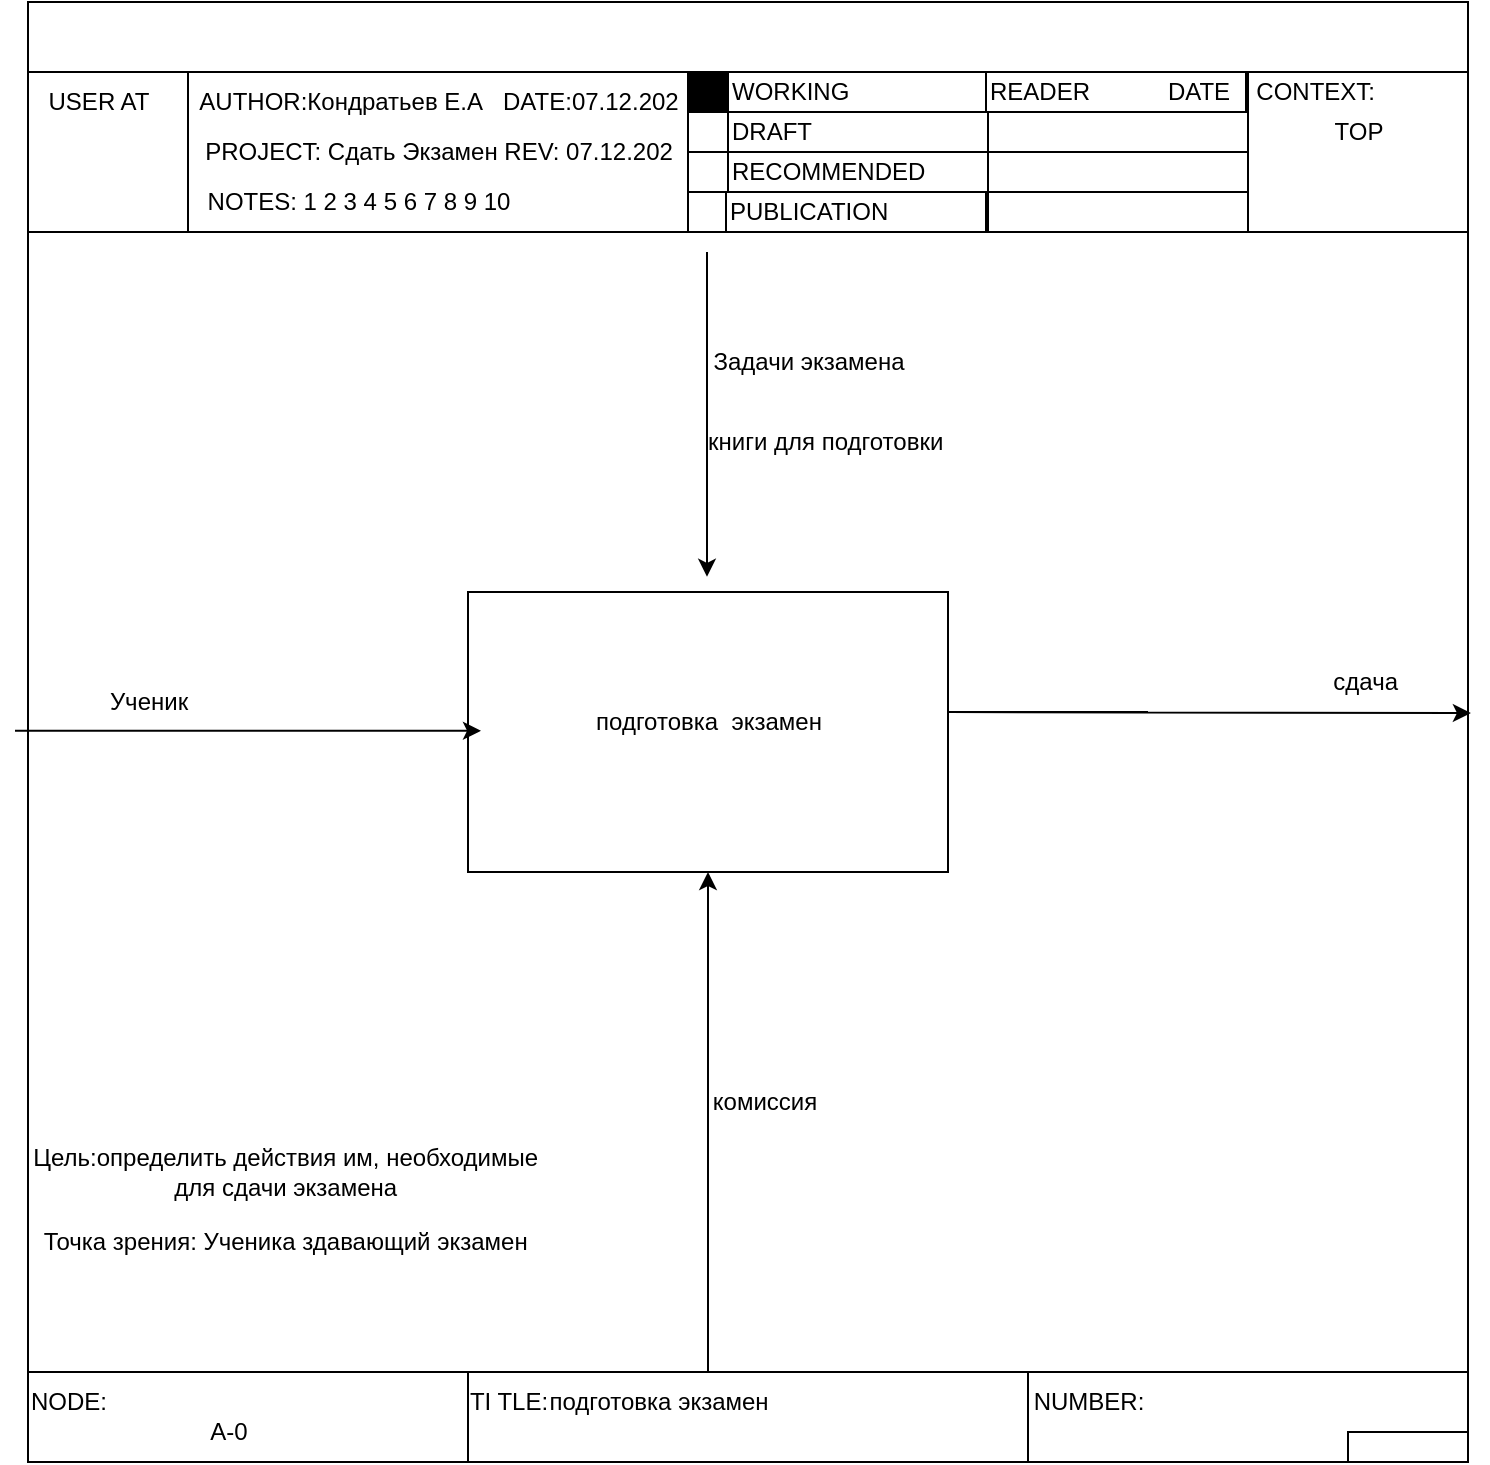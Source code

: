 <mxfile version="20.6.0" type="github" pages="2">
  <diagram id="HF_OiDbyZWDSJgENQruM" name="Страница 1">
    <mxGraphModel dx="1641" dy="2081" grid="1" gridSize="10" guides="1" tooltips="1" connect="1" arrows="1" fold="1" page="1" pageScale="1" pageWidth="827" pageHeight="1169" math="0" shadow="0">
      <root>
        <mxCell id="0" />
        <mxCell id="1" parent="0" />
        <mxCell id="kSz5MUQY_ljjsIC7Jj1d-1" value="" style="rounded=0;whiteSpace=wrap;html=1;" parent="1" vertex="1">
          <mxGeometry y="-35" width="720" height="730" as="geometry" />
        </mxCell>
        <mxCell id="kSz5MUQY_ljjsIC7Jj1d-2" value="" style="rounded=0;whiteSpace=wrap;html=1;" parent="1" vertex="1">
          <mxGeometry width="80" height="80" as="geometry" />
        </mxCell>
        <mxCell id="kSz5MUQY_ljjsIC7Jj1d-3" value="USER AT" style="text;html=1;align=center;verticalAlign=middle;resizable=0;points=[];autosize=1;strokeColor=none;fillColor=none;" parent="1" vertex="1">
          <mxGeometry width="70" height="30" as="geometry" />
        </mxCell>
        <mxCell id="kSz5MUQY_ljjsIC7Jj1d-4" value="" style="rounded=0;whiteSpace=wrap;html=1;" parent="1" vertex="1">
          <mxGeometry x="80" width="250" height="80" as="geometry" />
        </mxCell>
        <mxCell id="kSz5MUQY_ljjsIC7Jj1d-5" value="AUTHOR:Кондратьев Е.А&amp;nbsp; &amp;nbsp;DATE:07.12.202" style="text;html=1;align=center;verticalAlign=middle;resizable=0;points=[];autosize=1;strokeColor=none;fillColor=none;" parent="1" vertex="1">
          <mxGeometry x="70" width="270" height="30" as="geometry" />
        </mxCell>
        <mxCell id="kSz5MUQY_ljjsIC7Jj1d-6" value="PROJECT: Сдать Экзамен REV: 07.12.202" style="text;html=1;align=center;verticalAlign=middle;resizable=0;points=[];autosize=1;strokeColor=none;fillColor=none;" parent="1" vertex="1">
          <mxGeometry x="75" y="25" width="260" height="30" as="geometry" />
        </mxCell>
        <mxCell id="kSz5MUQY_ljjsIC7Jj1d-7" value="NOTES: 1 2 3 4 5 6 7 8 9 10" style="text;html=1;align=center;verticalAlign=middle;resizable=0;points=[];autosize=1;strokeColor=none;fillColor=none;" parent="1" vertex="1">
          <mxGeometry x="80" y="50" width="170" height="30" as="geometry" />
        </mxCell>
        <mxCell id="kSz5MUQY_ljjsIC7Jj1d-8" value="" style="rounded=0;whiteSpace=wrap;html=1;fillColor=#000000;" parent="1" vertex="1">
          <mxGeometry x="330" width="20" height="20" as="geometry" />
        </mxCell>
        <mxCell id="kSz5MUQY_ljjsIC7Jj1d-9" value="" style="rounded=0;whiteSpace=wrap;html=1;" parent="1" vertex="1">
          <mxGeometry x="330" y="20" width="20" height="20" as="geometry" />
        </mxCell>
        <mxCell id="kSz5MUQY_ljjsIC7Jj1d-10" value="" style="rounded=0;whiteSpace=wrap;html=1;" parent="1" vertex="1">
          <mxGeometry x="330" y="40" width="20" height="20" as="geometry" />
        </mxCell>
        <mxCell id="kSz5MUQY_ljjsIC7Jj1d-11" value="" style="rounded=0;whiteSpace=wrap;html=1;" parent="1" vertex="1">
          <mxGeometry x="330" y="60" width="20" height="20" as="geometry" />
        </mxCell>
        <mxCell id="kSz5MUQY_ljjsIC7Jj1d-13" value="DRAFT" style="rounded=0;whiteSpace=wrap;html=1;align=left;" parent="1" vertex="1">
          <mxGeometry x="350" y="20" width="130" height="20" as="geometry" />
        </mxCell>
        <mxCell id="kSz5MUQY_ljjsIC7Jj1d-14" value="RECOMMENDED" style="rounded=0;whiteSpace=wrap;html=1;align=left;" parent="1" vertex="1">
          <mxGeometry x="350" y="40" width="130" height="20" as="geometry" />
        </mxCell>
        <mxCell id="kSz5MUQY_ljjsIC7Jj1d-15" value="PUBLICATION" style="rounded=0;whiteSpace=wrap;html=1;align=left;" parent="1" vertex="1">
          <mxGeometry x="349" y="60" width="130" height="20" as="geometry" />
        </mxCell>
        <mxCell id="kSz5MUQY_ljjsIC7Jj1d-12" value="WORKING" style="rounded=0;whiteSpace=wrap;html=1;align=left;" parent="1" vertex="1">
          <mxGeometry x="350" width="130" height="20" as="geometry" />
        </mxCell>
        <mxCell id="kSz5MUQY_ljjsIC7Jj1d-18" value="" style="rounded=0;whiteSpace=wrap;html=1;" parent="1" vertex="1">
          <mxGeometry x="480" y="20" width="130" height="20" as="geometry" />
        </mxCell>
        <mxCell id="kSz5MUQY_ljjsIC7Jj1d-19" value="" style="rounded=0;whiteSpace=wrap;html=1;" parent="1" vertex="1">
          <mxGeometry x="480" y="40" width="130" height="20" as="geometry" />
        </mxCell>
        <mxCell id="kSz5MUQY_ljjsIC7Jj1d-20" value="" style="rounded=0;whiteSpace=wrap;html=1;" parent="1" vertex="1">
          <mxGeometry x="480" y="60" width="130" height="20" as="geometry" />
        </mxCell>
        <mxCell id="kSz5MUQY_ljjsIC7Jj1d-21" value="&lt;div style=&quot;&quot;&gt;&lt;span style=&quot;background-color: initial;&quot;&gt;READER&amp;nbsp;&lt;/span&gt;&lt;/div&gt;" style="rounded=0;whiteSpace=wrap;html=1;align=left;" parent="1" vertex="1">
          <mxGeometry x="479" width="130" height="20" as="geometry" />
        </mxCell>
        <mxCell id="kSz5MUQY_ljjsIC7Jj1d-22" value="DATE" style="text;html=1;align=center;verticalAlign=middle;resizable=0;points=[];autosize=1;strokeColor=none;fillColor=none;" parent="1" vertex="1">
          <mxGeometry x="560" y="-5" width="50" height="30" as="geometry" />
        </mxCell>
        <mxCell id="kSz5MUQY_ljjsIC7Jj1d-24" value="" style="rounded=0;whiteSpace=wrap;html=1;" parent="1" vertex="1">
          <mxGeometry x="610" width="110" height="80" as="geometry" />
        </mxCell>
        <mxCell id="kSz5MUQY_ljjsIC7Jj1d-25" value="CONTEXT:&amp;nbsp;" style="text;html=1;align=center;verticalAlign=middle;resizable=0;points=[];autosize=1;strokeColor=none;fillColor=none;" parent="1" vertex="1">
          <mxGeometry x="600" y="-5" width="90" height="30" as="geometry" />
        </mxCell>
        <mxCell id="kSz5MUQY_ljjsIC7Jj1d-26" value="TOP" style="text;html=1;align=center;verticalAlign=middle;resizable=0;points=[];autosize=1;strokeColor=none;fillColor=none;" parent="1" vertex="1">
          <mxGeometry x="640" y="15" width="50" height="30" as="geometry" />
        </mxCell>
        <mxCell id="kSz5MUQY_ljjsIC7Jj1d-28" value="" style="endArrow=classic;html=1;rounded=0;" parent="1" edge="1">
          <mxGeometry width="50" height="50" relative="1" as="geometry">
            <mxPoint x="339.5" y="90" as="sourcePoint" />
            <mxPoint x="339.5" y="252.4" as="targetPoint" />
          </mxGeometry>
        </mxCell>
        <mxCell id="kSz5MUQY_ljjsIC7Jj1d-29" value="" style="rounded=0;whiteSpace=wrap;html=1;" parent="1" vertex="1">
          <mxGeometry x="220" y="260" width="240" height="140" as="geometry" />
        </mxCell>
        <mxCell id="kSz5MUQY_ljjsIC7Jj1d-31" value="" style="endArrow=classic;html=1;rounded=0;" parent="1" edge="1">
          <mxGeometry width="50" height="50" relative="1" as="geometry">
            <mxPoint x="-6.5" y="329.41" as="sourcePoint" />
            <mxPoint x="226.5" y="329.41" as="targetPoint" />
          </mxGeometry>
        </mxCell>
        <mxCell id="kSz5MUQY_ljjsIC7Jj1d-32" value="" style="endArrow=classic;html=1;rounded=0;entryX=1.002;entryY=0.487;entryDx=0;entryDy=0;entryPerimeter=0;" parent="1" target="kSz5MUQY_ljjsIC7Jj1d-1" edge="1">
          <mxGeometry width="50" height="50" relative="1" as="geometry">
            <mxPoint x="560" y="320" as="sourcePoint" />
            <mxPoint x="680" y="290" as="targetPoint" />
            <Array as="points">
              <mxPoint x="460" y="320" />
            </Array>
          </mxGeometry>
        </mxCell>
        <mxCell id="UscRjl-F17IV3e_IvT2--1" value="" style="endArrow=classic;html=1;rounded=0;" parent="1" edge="1">
          <mxGeometry width="50" height="50" relative="1" as="geometry">
            <mxPoint x="340" y="650" as="sourcePoint" />
            <mxPoint x="340" y="400" as="targetPoint" />
          </mxGeometry>
        </mxCell>
        <mxCell id="UscRjl-F17IV3e_IvT2--3" value="" style="rounded=0;whiteSpace=wrap;html=1;" parent="1" vertex="1">
          <mxGeometry y="650" width="220" height="45" as="geometry" />
        </mxCell>
        <mxCell id="UscRjl-F17IV3e_IvT2--4" value="" style="rounded=0;whiteSpace=wrap;html=1;" parent="1" vertex="1">
          <mxGeometry x="220" y="650" width="280" height="45" as="geometry" />
        </mxCell>
        <mxCell id="UscRjl-F17IV3e_IvT2--5" value="" style="rounded=0;whiteSpace=wrap;html=1;" parent="1" vertex="1">
          <mxGeometry x="500" y="650" width="220" height="45" as="geometry" />
        </mxCell>
        <mxCell id="UscRjl-F17IV3e_IvT2--6" value="" style="rounded=0;whiteSpace=wrap;html=1;" parent="1" vertex="1">
          <mxGeometry x="660" y="680" width="60" height="15" as="geometry" />
        </mxCell>
        <mxCell id="UscRjl-F17IV3e_IvT2--7" value="NUMBER:" style="text;html=1;align=center;verticalAlign=middle;resizable=0;points=[];autosize=1;strokeColor=none;fillColor=none;" parent="1" vertex="1">
          <mxGeometry x="490" y="650" width="80" height="30" as="geometry" />
        </mxCell>
        <mxCell id="UscRjl-F17IV3e_IvT2--8" value="TI TLE:" style="text;html=1;align=center;verticalAlign=middle;resizable=0;points=[];autosize=1;strokeColor=none;fillColor=none;" parent="1" vertex="1">
          <mxGeometry x="210" y="650" width="60" height="30" as="geometry" />
        </mxCell>
        <mxCell id="UscRjl-F17IV3e_IvT2--9" value="NODE:" style="text;html=1;align=center;verticalAlign=middle;resizable=0;points=[];autosize=1;strokeColor=none;fillColor=none;" parent="1" vertex="1">
          <mxGeometry x="-10" y="650" width="60" height="30" as="geometry" />
        </mxCell>
        <mxCell id="UscRjl-F17IV3e_IvT2--10" value="A-0" style="text;html=1;align=center;verticalAlign=middle;resizable=0;points=[];autosize=1;strokeColor=none;fillColor=none;" parent="1" vertex="1">
          <mxGeometry x="80" y="665" width="40" height="30" as="geometry" />
        </mxCell>
        <mxCell id="UscRjl-F17IV3e_IvT2--11" value="книги для подготовки&amp;nbsp;" style="text;html=1;align=center;verticalAlign=middle;resizable=0;points=[];autosize=1;strokeColor=none;fillColor=none;" parent="1" vertex="1">
          <mxGeometry x="330" y="170" width="140" height="30" as="geometry" />
        </mxCell>
        <mxCell id="UscRjl-F17IV3e_IvT2--12" value="Задачи экзамена" style="text;html=1;align=center;verticalAlign=middle;resizable=0;points=[];autosize=1;strokeColor=none;fillColor=none;" parent="1" vertex="1">
          <mxGeometry x="330" y="130" width="120" height="30" as="geometry" />
        </mxCell>
        <mxCell id="UscRjl-F17IV3e_IvT2--13" value="сдача&amp;nbsp;" style="text;html=1;align=center;verticalAlign=middle;resizable=0;points=[];autosize=1;strokeColor=none;fillColor=none;" parent="1" vertex="1">
          <mxGeometry x="640" y="290" width="60" height="30" as="geometry" />
        </mxCell>
        <mxCell id="UscRjl-F17IV3e_IvT2--14" value="подготовка&amp;nbsp; экзамен" style="text;html=1;align=center;verticalAlign=middle;resizable=0;points=[];autosize=1;strokeColor=none;fillColor=none;" parent="1" vertex="1">
          <mxGeometry x="270" y="310" width="140" height="30" as="geometry" />
        </mxCell>
        <mxCell id="UscRjl-F17IV3e_IvT2--15" value="Ученик" style="text;html=1;align=center;verticalAlign=middle;resizable=0;points=[];autosize=1;strokeColor=none;fillColor=none;" parent="1" vertex="1">
          <mxGeometry x="30" y="300" width="60" height="30" as="geometry" />
        </mxCell>
        <mxCell id="UscRjl-F17IV3e_IvT2--16" value="подготовка экзамен" style="text;html=1;align=center;verticalAlign=middle;resizable=0;points=[];autosize=1;strokeColor=none;fillColor=none;" parent="1" vertex="1">
          <mxGeometry x="250" y="650" width="130" height="30" as="geometry" />
        </mxCell>
        <mxCell id="UscRjl-F17IV3e_IvT2--17" value="Цель:определить действия им, необходимые&amp;nbsp;&lt;br&gt;для сдачи экзамена&amp;nbsp;" style="text;html=1;align=center;verticalAlign=middle;resizable=0;points=[];autosize=1;strokeColor=none;fillColor=none;" parent="1" vertex="1">
          <mxGeometry x="-10" y="530" width="280" height="40" as="geometry" />
        </mxCell>
        <mxCell id="UscRjl-F17IV3e_IvT2--18" value="Точка зрения: Ученика здавающий экзамен&amp;nbsp;" style="text;html=1;align=center;verticalAlign=middle;resizable=0;points=[];autosize=1;strokeColor=none;fillColor=none;" parent="1" vertex="1">
          <mxGeometry x="-5" y="570" width="270" height="30" as="geometry" />
        </mxCell>
        <mxCell id="2g0_15Maqmn_I3fTHS8T-1" value="комиссия" style="text;html=1;align=center;verticalAlign=middle;resizable=0;points=[];autosize=1;strokeColor=none;fillColor=none;" vertex="1" parent="1">
          <mxGeometry x="328" y="500" width="80" height="30" as="geometry" />
        </mxCell>
      </root>
    </mxGraphModel>
  </diagram>
  <diagram id="WNKbCxQssjLb0qqcMjG_" name="Страница 2">
    <mxGraphModel dx="692" dy="775" grid="1" gridSize="10" guides="1" tooltips="1" connect="1" arrows="1" fold="1" page="1" pageScale="1" pageWidth="827" pageHeight="1169" math="0" shadow="0">
      <root>
        <mxCell id="0" />
        <mxCell id="1" parent="0" />
        <mxCell id="PsZX1k5EKHezSEVUJg-P-3" value="" style="whiteSpace=wrap;html=1;aspect=fixed;" parent="1" vertex="1">
          <mxGeometry y="50" width="850" height="850" as="geometry" />
        </mxCell>
        <mxCell id="PsZX1k5EKHezSEVUJg-P-4" value="" style="rounded=0;whiteSpace=wrap;html=1;" parent="1" vertex="1">
          <mxGeometry y="45" width="90" height="80" as="geometry" />
        </mxCell>
        <mxCell id="PsZX1k5EKHezSEVUJg-P-5" value="" style="rounded=0;whiteSpace=wrap;html=1;" parent="1" vertex="1">
          <mxGeometry x="90" y="45" width="370" height="80" as="geometry" />
        </mxCell>
        <mxCell id="PsZX1k5EKHezSEVUJg-P-2" value="USED AT:AUTHOR: Кондратьев Е,А" style="text;html=1;align=center;verticalAlign=middle;resizable=0;points=[];autosize=1;strokeColor=none;fillColor=none;" parent="1" vertex="1">
          <mxGeometry x="90" y="40" width="220" height="30" as="geometry" />
        </mxCell>
        <mxCell id="PsZX1k5EKHezSEVUJg-P-6" value="PROJECT: гаи" style="text;html=1;align=center;verticalAlign=middle;resizable=0;points=[];autosize=1;strokeColor=none;fillColor=none;" parent="1" vertex="1">
          <mxGeometry x="90" y="60" width="100" height="30" as="geometry" />
        </mxCell>
        <mxCell id="PsZX1k5EKHezSEVUJg-P-7" value="DATE:07.12.202" style="text;html=1;align=center;verticalAlign=middle;resizable=0;points=[];autosize=1;strokeColor=none;fillColor=none;" parent="1" vertex="1">
          <mxGeometry x="294" y="40" width="120" height="30" as="geometry" />
        </mxCell>
        <mxCell id="PsZX1k5EKHezSEVUJg-P-8" value="REV:07.12.202" style="text;html=1;align=center;verticalAlign=middle;resizable=0;points=[];autosize=1;strokeColor=none;fillColor=none;" parent="1" vertex="1">
          <mxGeometry x="294" y="60" width="110" height="30" as="geometry" />
        </mxCell>
        <mxCell id="Dw7JHZMs7C3ZjjTXRvVQ-1" value="" style="rounded=0;whiteSpace=wrap;html=1;fillColor=#000000;" parent="1" vertex="1">
          <mxGeometry x="460" y="45" width="20" height="20" as="geometry" />
        </mxCell>
        <mxCell id="Dw7JHZMs7C3ZjjTXRvVQ-2" value="" style="rounded=0;whiteSpace=wrap;html=1;" parent="1" vertex="1">
          <mxGeometry x="460" y="65" width="20" height="20" as="geometry" />
        </mxCell>
        <mxCell id="Dw7JHZMs7C3ZjjTXRvVQ-3" value="" style="rounded=0;whiteSpace=wrap;html=1;" parent="1" vertex="1">
          <mxGeometry x="460" y="85" width="20" height="20" as="geometry" />
        </mxCell>
        <mxCell id="Dw7JHZMs7C3ZjjTXRvVQ-4" value="" style="rounded=0;whiteSpace=wrap;html=1;" parent="1" vertex="1">
          <mxGeometry x="460" y="105" width="20" height="20" as="geometry" />
        </mxCell>
        <mxCell id="Dw7JHZMs7C3ZjjTXRvVQ-5" value="DRAFT" style="rounded=0;whiteSpace=wrap;html=1;align=left;" parent="1" vertex="1">
          <mxGeometry x="480" y="65" width="130" height="20" as="geometry" />
        </mxCell>
        <mxCell id="Dw7JHZMs7C3ZjjTXRvVQ-6" value="RECOMMENDED" style="rounded=0;whiteSpace=wrap;html=1;align=left;" parent="1" vertex="1">
          <mxGeometry x="480" y="85" width="130" height="20" as="geometry" />
        </mxCell>
        <mxCell id="Dw7JHZMs7C3ZjjTXRvVQ-7" value="PUBLICATION" style="rounded=0;whiteSpace=wrap;html=1;align=left;" parent="1" vertex="1">
          <mxGeometry x="479" y="105" width="130" height="20" as="geometry" />
        </mxCell>
        <mxCell id="Dw7JHZMs7C3ZjjTXRvVQ-8" value="WORKING" style="rounded=0;whiteSpace=wrap;html=1;align=left;" parent="1" vertex="1">
          <mxGeometry x="480" y="45" width="130" height="20" as="geometry" />
        </mxCell>
        <mxCell id="Dw7JHZMs7C3ZjjTXRvVQ-9" value="" style="rounded=0;whiteSpace=wrap;html=1;" parent="1" vertex="1">
          <mxGeometry x="610" y="65" width="130" height="20" as="geometry" />
        </mxCell>
        <mxCell id="Dw7JHZMs7C3ZjjTXRvVQ-10" value="" style="rounded=0;whiteSpace=wrap;html=1;" parent="1" vertex="1">
          <mxGeometry x="610" y="85" width="130" height="20" as="geometry" />
        </mxCell>
        <mxCell id="Dw7JHZMs7C3ZjjTXRvVQ-11" value="" style="rounded=0;whiteSpace=wrap;html=1;" parent="1" vertex="1">
          <mxGeometry x="610" y="105" width="130" height="20" as="geometry" />
        </mxCell>
        <mxCell id="Dw7JHZMs7C3ZjjTXRvVQ-12" value="&lt;div style=&quot;&quot;&gt;&lt;span style=&quot;background-color: initial;&quot;&gt;READER&amp;nbsp;&lt;/span&gt;&lt;/div&gt;" style="rounded=0;whiteSpace=wrap;html=1;align=left;" parent="1" vertex="1">
          <mxGeometry x="609" y="45" width="130" height="20" as="geometry" />
        </mxCell>
        <mxCell id="Dw7JHZMs7C3ZjjTXRvVQ-13" value="DATE" style="text;html=1;align=center;verticalAlign=middle;resizable=0;points=[];autosize=1;strokeColor=none;fillColor=none;" parent="1" vertex="1">
          <mxGeometry x="690" y="40" width="50" height="30" as="geometry" />
        </mxCell>
        <mxCell id="Dw7JHZMs7C3ZjjTXRvVQ-14" value="" style="rounded=0;whiteSpace=wrap;html=1;" parent="1" vertex="1">
          <mxGeometry x="740" y="45" width="110" height="80" as="geometry" />
        </mxCell>
        <mxCell id="Dw7JHZMs7C3ZjjTXRvVQ-15" value="CONTEXT:&amp;nbsp;" style="text;html=1;align=center;verticalAlign=middle;resizable=0;points=[];autosize=1;strokeColor=none;fillColor=none;" parent="1" vertex="1">
          <mxGeometry x="730" y="40" width="90" height="30" as="geometry" />
        </mxCell>
        <mxCell id="Dw7JHZMs7C3ZjjTXRvVQ-20" value="" style="rounded=0;whiteSpace=wrap;html=1;strokeColor=#000000;fontColor=#000000;fillColor=#000000;" parent="1" vertex="1">
          <mxGeometry x="767" y="75" width="60" height="20" as="geometry" />
        </mxCell>
        <mxCell id="sDyNBoind59yVtKSfXMs-1" value="книги для&amp;nbsp;&lt;br&gt;подготовки&amp;nbsp;" style="text;html=1;align=center;verticalAlign=middle;resizable=0;points=[];autosize=1;strokeColor=none;fillColor=none;" vertex="1" parent="1">
          <mxGeometry x="49" y="215" width="90" height="40" as="geometry" />
        </mxCell>
        <mxCell id="sDyNBoind59yVtKSfXMs-2" value="подготовится&amp;nbsp;" style="rounded=0;whiteSpace=wrap;html=1;" vertex="1" parent="1">
          <mxGeometry x="144" y="220" width="100" height="50" as="geometry" />
        </mxCell>
        <mxCell id="sDyNBoind59yVtKSfXMs-3" value="сдача устного экзамена&amp;nbsp;" style="rounded=0;whiteSpace=wrap;html=1;" vertex="1" parent="1">
          <mxGeometry x="284" y="300" width="90" height="40" as="geometry" />
        </mxCell>
        <mxCell id="sDyNBoind59yVtKSfXMs-4" value="сдача на автомобиле&amp;nbsp;" style="rounded=0;whiteSpace=wrap;html=1;" vertex="1" parent="1">
          <mxGeometry x="408" y="350" width="80" height="40" as="geometry" />
        </mxCell>
        <mxCell id="sDyNBoind59yVtKSfXMs-5" value="сдать" style="rounded=0;whiteSpace=wrap;html=1;" vertex="1" parent="1">
          <mxGeometry x="524" y="410" width="90" height="40" as="geometry" />
        </mxCell>
        <mxCell id="sDyNBoind59yVtKSfXMs-6" value="" style="endArrow=none;html=1;rounded=0;" edge="1" parent="1">
          <mxGeometry width="50" height="50" relative="1" as="geometry">
            <mxPoint x="54" y="440" as="sourcePoint" />
            <mxPoint x="54" y="250" as="targetPoint" />
          </mxGeometry>
        </mxCell>
        <mxCell id="sDyNBoind59yVtKSfXMs-7" value="" style="endArrow=classic;html=1;rounded=0;entryX=0;entryY=0.6;entryDx=0;entryDy=0;entryPerimeter=0;" edge="1" parent="1" target="sDyNBoind59yVtKSfXMs-2">
          <mxGeometry width="50" height="50" relative="1" as="geometry">
            <mxPoint x="34" y="250" as="sourcePoint" />
            <mxPoint x="104" y="200" as="targetPoint" />
          </mxGeometry>
        </mxCell>
        <mxCell id="sDyNBoind59yVtKSfXMs-8" value="" style="endArrow=classic;html=1;rounded=0;entryX=0;entryY=0.75;entryDx=0;entryDy=0;" edge="1" parent="1" target="sDyNBoind59yVtKSfXMs-3">
          <mxGeometry width="50" height="50" relative="1" as="geometry">
            <mxPoint x="54" y="330" as="sourcePoint" />
            <mxPoint x="254" y="330" as="targetPoint" />
            <Array as="points">
              <mxPoint x="54" y="330" />
            </Array>
          </mxGeometry>
        </mxCell>
        <mxCell id="sDyNBoind59yVtKSfXMs-9" value="" style="endArrow=classic;html=1;rounded=0;exitX=1;exitY=0.6;exitDx=0;exitDy=0;exitPerimeter=0;entryX=0;entryY=0.25;entryDx=0;entryDy=0;" edge="1" parent="1" source="sDyNBoind59yVtKSfXMs-2" target="sDyNBoind59yVtKSfXMs-3">
          <mxGeometry width="50" height="50" relative="1" as="geometry">
            <mxPoint x="274" y="240" as="sourcePoint" />
            <mxPoint x="264" y="310" as="targetPoint" />
            <Array as="points">
              <mxPoint x="264" y="250" />
              <mxPoint x="264" y="310" />
            </Array>
          </mxGeometry>
        </mxCell>
        <mxCell id="sDyNBoind59yVtKSfXMs-10" value="" style="endArrow=classic;html=1;rounded=0;exitX=1.011;exitY=0.378;exitDx=0;exitDy=0;exitPerimeter=0;entryX=0;entryY=0.5;entryDx=0;entryDy=0;" edge="1" parent="1" source="sDyNBoind59yVtKSfXMs-3" target="sDyNBoind59yVtKSfXMs-4">
          <mxGeometry width="50" height="50" relative="1" as="geometry">
            <mxPoint x="394" y="320" as="sourcePoint" />
            <mxPoint x="404" y="370" as="targetPoint" />
            <Array as="points">
              <mxPoint x="394" y="315" />
              <mxPoint x="394" y="370" />
            </Array>
          </mxGeometry>
        </mxCell>
        <mxCell id="sDyNBoind59yVtKSfXMs-11" value="" style="endArrow=classic;html=1;rounded=0;" edge="1" parent="1">
          <mxGeometry width="50" height="50" relative="1" as="geometry">
            <mxPoint x="334" y="510" as="sourcePoint" />
            <mxPoint x="334" y="340" as="targetPoint" />
          </mxGeometry>
        </mxCell>
        <mxCell id="sDyNBoind59yVtKSfXMs-12" value="" style="endArrow=classic;html=1;rounded=0;" edge="1" parent="1">
          <mxGeometry width="50" height="50" relative="1" as="geometry">
            <mxPoint x="54" y="380" as="sourcePoint" />
            <mxPoint x="408" y="380" as="targetPoint" />
          </mxGeometry>
        </mxCell>
        <mxCell id="YaYA9BSy5t9T0_1iwYmt-1" value="" style="endArrow=classic;html=1;rounded=0;entryX=0.5;entryY=1;entryDx=0;entryDy=0;" edge="1" parent="1" target="sDyNBoind59yVtKSfXMs-2">
          <mxGeometry width="50" height="50" relative="1" as="geometry">
            <mxPoint x="194" y="500" as="sourcePoint" />
            <mxPoint x="199" y="270" as="targetPoint" />
          </mxGeometry>
        </mxCell>
        <mxCell id="YaYA9BSy5t9T0_1iwYmt-2" value="" style="endArrow=classic;html=1;rounded=0;entryX=0;entryY=0.75;entryDx=0;entryDy=0;" edge="1" parent="1" target="sDyNBoind59yVtKSfXMs-5">
          <mxGeometry width="50" height="50" relative="1" as="geometry">
            <mxPoint x="54" y="440" as="sourcePoint" />
            <mxPoint x="384" y="440" as="targetPoint" />
          </mxGeometry>
        </mxCell>
        <mxCell id="YaYA9BSy5t9T0_1iwYmt-3" value="" style="endArrow=classic;html=1;rounded=0;entryX=0;entryY=0.25;entryDx=0;entryDy=0;" edge="1" parent="1" target="sDyNBoind59yVtKSfXMs-5">
          <mxGeometry width="50" height="50" relative="1" as="geometry">
            <mxPoint x="488" y="370" as="sourcePoint" />
            <mxPoint x="504" y="420" as="targetPoint" />
            <Array as="points">
              <mxPoint x="514" y="370" />
              <mxPoint x="514" y="420" />
            </Array>
          </mxGeometry>
        </mxCell>
        <mxCell id="YaYA9BSy5t9T0_1iwYmt-4" value="" style="endArrow=classic;html=1;rounded=0;entryX=0.5;entryY=0;entryDx=0;entryDy=0;" edge="1" parent="1" target="sDyNBoind59yVtKSfXMs-2">
          <mxGeometry width="50" height="50" relative="1" as="geometry">
            <mxPoint x="564" y="170" as="sourcePoint" />
            <mxPoint x="194" y="170" as="targetPoint" />
            <Array as="points">
              <mxPoint x="194" y="170" />
            </Array>
          </mxGeometry>
        </mxCell>
        <mxCell id="YaYA9BSy5t9T0_1iwYmt-5" value="" style="endArrow=classic;html=1;rounded=0;entryX=0.5;entryY=0;entryDx=0;entryDy=0;" edge="1" parent="1" target="sDyNBoind59yVtKSfXMs-3">
          <mxGeometry width="50" height="50" relative="1" as="geometry">
            <mxPoint x="329" y="170" as="sourcePoint" />
            <mxPoint x="374" y="290" as="targetPoint" />
          </mxGeometry>
        </mxCell>
        <mxCell id="YaYA9BSy5t9T0_1iwYmt-6" value="" style="endArrow=classic;html=1;rounded=0;entryX=0.581;entryY=-0.053;entryDx=0;entryDy=0;entryPerimeter=0;" edge="1" parent="1" target="sDyNBoind59yVtKSfXMs-4">
          <mxGeometry width="50" height="50" relative="1" as="geometry">
            <mxPoint x="454" y="170" as="sourcePoint" />
            <mxPoint x="454" y="330" as="targetPoint" />
          </mxGeometry>
        </mxCell>
        <mxCell id="YaYA9BSy5t9T0_1iwYmt-7" value="" style="endArrow=classic;html=1;rounded=0;entryX=0.456;entryY=0.017;entryDx=0;entryDy=0;entryPerimeter=0;" edge="1" parent="1" target="sDyNBoind59yVtKSfXMs-5">
          <mxGeometry width="50" height="50" relative="1" as="geometry">
            <mxPoint x="564" y="170" as="sourcePoint" />
            <mxPoint x="564" y="290" as="targetPoint" />
          </mxGeometry>
        </mxCell>
        <mxCell id="YaYA9BSy5t9T0_1iwYmt-8" value="" style="endArrow=classic;html=1;rounded=0;" edge="1" parent="1">
          <mxGeometry width="50" height="50" relative="1" as="geometry">
            <mxPoint x="614" y="430" as="sourcePoint" />
            <mxPoint x="674" y="430" as="targetPoint" />
          </mxGeometry>
        </mxCell>
        <mxCell id="YaYA9BSy5t9T0_1iwYmt-9" value="" style="endArrow=none;html=1;rounded=0;startArrow=none;" edge="1" parent="1">
          <mxGeometry width="50" height="50" relative="1" as="geometry">
            <mxPoint x="334" y="500" as="sourcePoint" />
            <mxPoint x="574" y="500" as="targetPoint" />
          </mxGeometry>
        </mxCell>
        <mxCell id="YaYA9BSy5t9T0_1iwYmt-10" value="" style="endArrow=classic;html=1;rounded=0;" edge="1" parent="1">
          <mxGeometry width="50" height="50" relative="1" as="geometry">
            <mxPoint x="448" y="500" as="sourcePoint" />
            <mxPoint x="448" y="390" as="targetPoint" />
          </mxGeometry>
        </mxCell>
        <mxCell id="YaYA9BSy5t9T0_1iwYmt-11" value="" style="endArrow=classic;html=1;rounded=0;" edge="1" parent="1">
          <mxGeometry width="50" height="50" relative="1" as="geometry">
            <mxPoint x="574" y="500" as="sourcePoint" />
            <mxPoint x="574" y="450" as="targetPoint" />
          </mxGeometry>
        </mxCell>
        <mxCell id="pcUM7pSFjjT7Xk_g0NcZ-1" value="экзаменатор&amp;nbsp;" style="text;html=1;align=center;verticalAlign=middle;resizable=0;points=[];autosize=1;strokeColor=none;fillColor=none;" vertex="1" parent="1">
          <mxGeometry x="484" y="465" width="100" height="30" as="geometry" />
        </mxCell>
        <mxCell id="pcUM7pSFjjT7Xk_g0NcZ-4" value="день экзамена" style="text;html=1;align=center;verticalAlign=middle;resizable=0;points=[];autosize=1;strokeColor=none;fillColor=none;" vertex="1" parent="1">
          <mxGeometry x="274" y="140" width="110" height="30" as="geometry" />
        </mxCell>
        <mxCell id="pcUM7pSFjjT7Xk_g0NcZ-5" value="учитель" style="text;html=1;align=center;verticalAlign=middle;resizable=0;points=[];autosize=1;strokeColor=none;fillColor=none;" vertex="1" parent="1">
          <mxGeometry x="304" y="510" width="70" height="30" as="geometry" />
        </mxCell>
        <mxCell id="pcUM7pSFjjT7Xk_g0NcZ-6" value="" style="endArrow=none;html=1;rounded=0;" edge="1" parent="1">
          <mxGeometry width="50" height="50" relative="1" as="geometry">
            <mxPoint x="194" y="500" as="sourcePoint" />
            <mxPoint x="334" y="500" as="targetPoint" />
          </mxGeometry>
        </mxCell>
      </root>
    </mxGraphModel>
  </diagram>
</mxfile>
